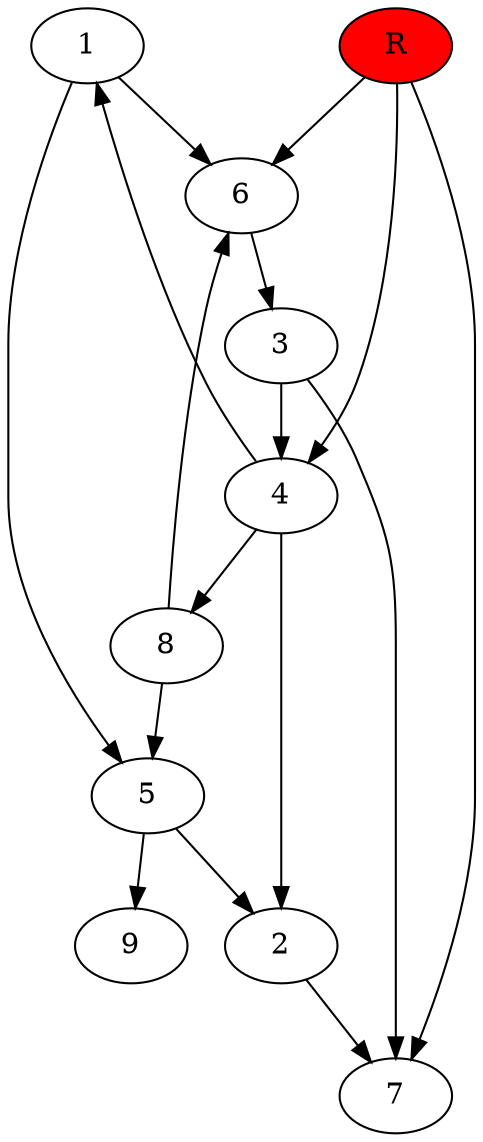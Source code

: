 digraph prb11306 {
	1
	2
	3
	4
	5
	6
	7
	8
	R [fillcolor="#ff0000" style=filled]
	1 -> 5
	1 -> 6
	2 -> 7
	3 -> 4
	3 -> 7
	4 -> 1
	4 -> 2
	4 -> 8
	5 -> 2
	5 -> 9
	6 -> 3
	8 -> 5
	8 -> 6
	R -> 4
	R -> 6
	R -> 7
}
